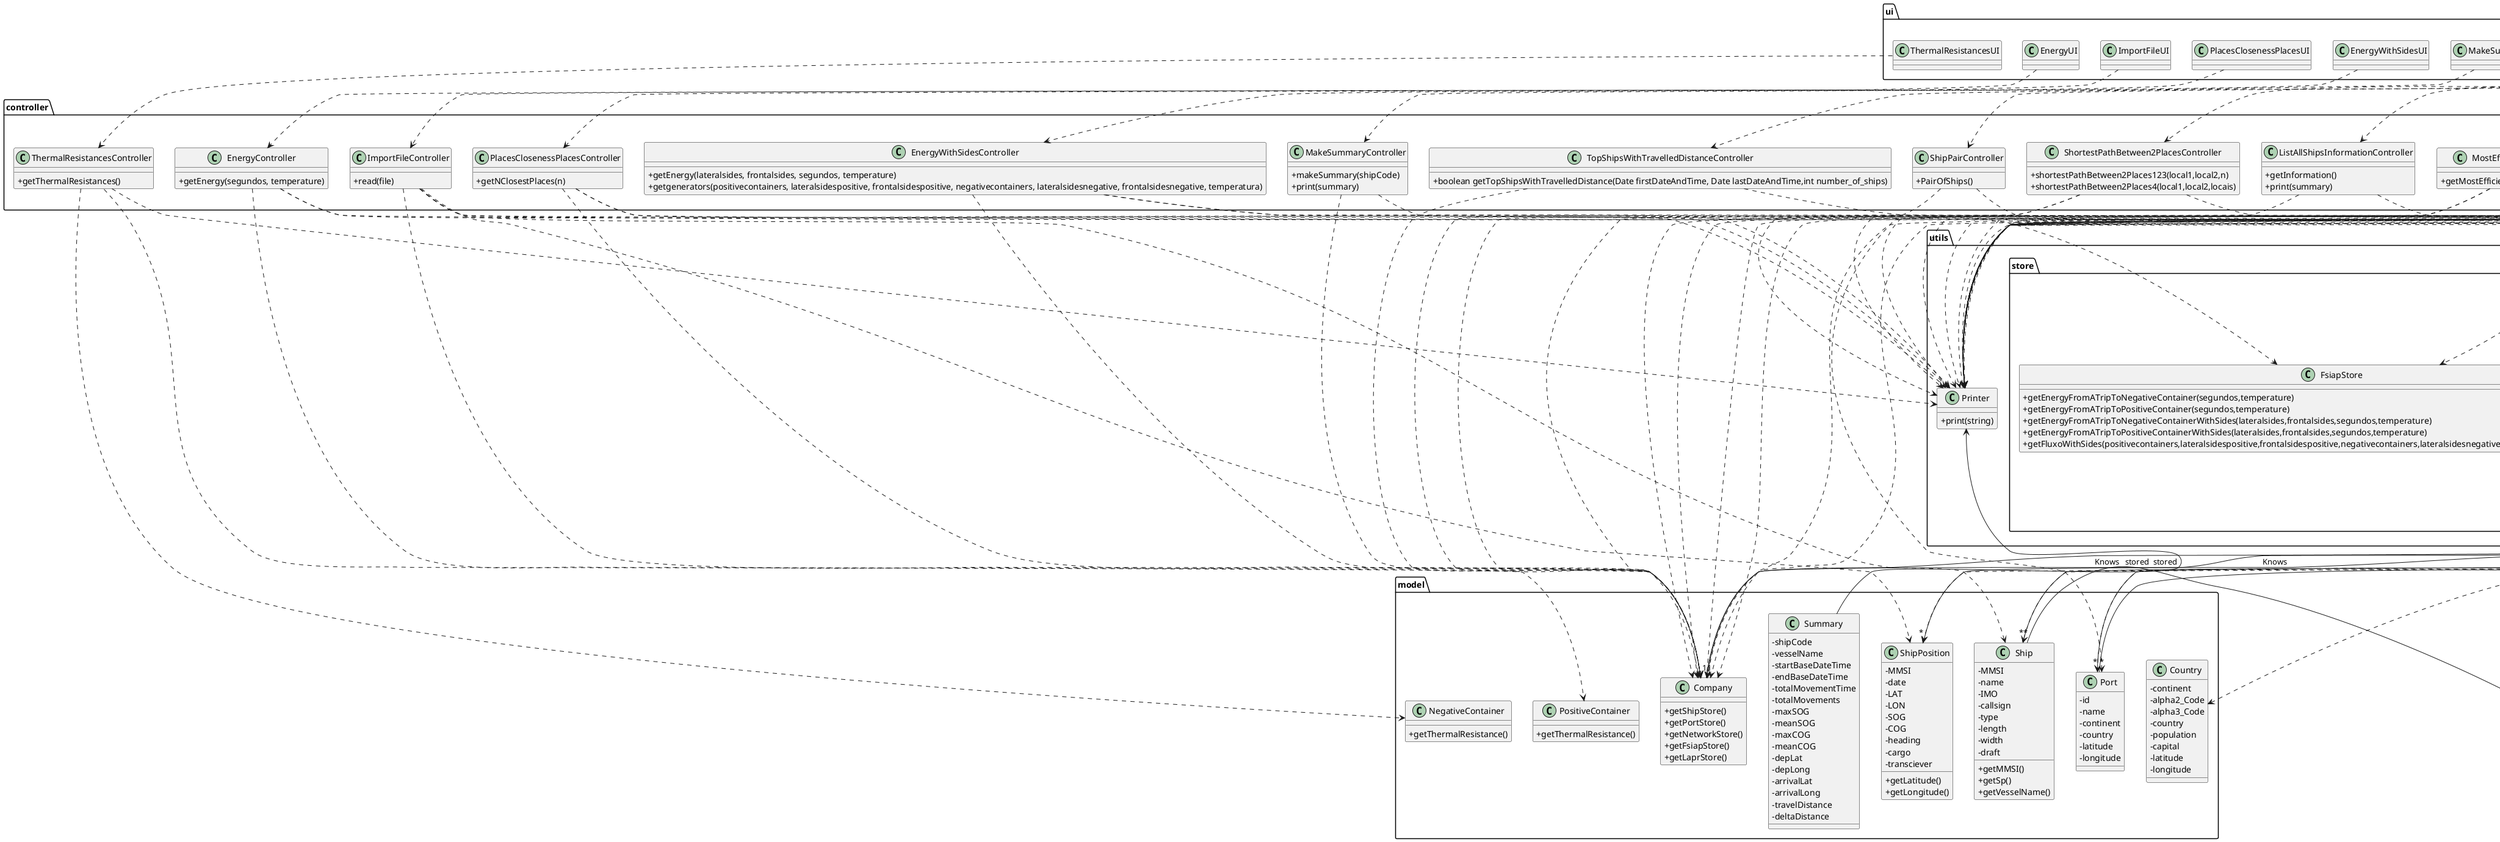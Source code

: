 @startuml
skinparam classAttributeIconSize 0

package "controller"{
class ListAllShipsInformationController{
+getInformation()
+print(summary)
}
class TopShipsWithTravelledDistanceController{
+boolean getTopShipsWithTravelledDistance(Date firstDateAndTime, Date lastDateAndTime,int number_of_ships)
}
class MakeSummaryController{
+makeSummary(shipCode)
+print(summary)
}
class MessagesOrganizedController{
+List<ShipPositionDTO> getMessagesOrganized(Date date)
+List<ShipPositionDTO> getMessagesOrganized(Date firstdate, Date lastdate)
}
class SearchShipController{
    +getShipByMMSI(mmsi)
    +getShipByIMO(imo)
    +getShipByCallSign(callSign)
}
class ImportFileController{
+read(file)
}
class ShipPairController{
    +PairOfShips()
}
class FindPortController{
+getClosestPort(callSign, dateTime)
}
class ImportPortController{
+read(file)
}
class CurrentSituationController{
+CurrentSituation(ContainerNumber,ContainerISOCode)
}
class ContainersToOffLoadController{
+getContainersToOffLoadOnNextPort(ContainerNumber,ContainerISOCode)
+printer(fileName, tringToPrint)
}
class ContainersToLoadController{
+getContainersToLoadOnNextPort(shipMMSI)
+printer(fileName, tringToPrint)
}
class CMTransportedController{
+CMTransported(year)
}
class OccupancyRateController{
+OccupancyRate(shipMMSI,cargoManifestID)
}
class OccupancyRateMomentController{
+OccupancyRateMoment(shipMMSI,moment)
}
class ShipsAvailableController{
+getShipsAvailable()
+printer(fileName, tringToPrint)
}
class PlacesClosenessPlacesController{
+getNClosestPlaces(n)
}
class FreightNetworkController{
+freightNetwork(n)
}
class ColourMapController{
+ColourMap()
}
class GetAuditTrailController{
+getAuditTrail(containerNumber, ISOCode, cargoManifestID)
+printer(fileName, stringToPrint)
}
class GetRouteOfAContainerController{
+getRouteOfAContainer(clientRegistration, containerNumber, ISOCode)
+printer(fileName, stringToPrint)
}
class WarehouseRateController{
+warehouseRate()
+printer(fileName, stringToPrint)
}
class WarehouseCapacityController{
+warehouseCapacity()
+printer(fileName, stringToPrint)
}
class ContainerCapacityController{
+containerCapacity()
+printer(fileName, stringToPrint)
}
class ShipOccupiedWarningController{
+insertCargoManifestForShip(cargomanifestid, partialid, dateload, done, portid)
}
class OccupationmapPortController{
+occupationmapPort(portId,date)
+printer(fileName, stringToPrint)
}
class ContainerSituationWarmingController{
+getContainerSituation(ContainerNumber,ContainerISOCode, RegistrationCode)
}
class ArqcpController{
+arqcp(cargomanifestId)
+printer(fileName, stringToPrint)
}
class ThermalResistancesController{
+getThermalResistances()
}
class CriticalPortController{
+getCriticalPort(n)
}
class ShortestPathBetween2PlacesController{
+shortestPathBetween2Places123(local1,local2,n)
+shortestPathBetween2Places4(local1,local2,locais)
}
class MostEfficientCircuitController{
+getMostEfficientCircuit(sourceLocation)
}
class IdleShipsController{
+idleships()
+print(fileName,stringToPrint)
}
class AvgOcuppancyRateController{
+avgOcuppancyRate(shipmmsi,startdate,enddate)
+print(fileName,stringToPrint)
}
class ShipVoyagesController{
+shipVoyages(mmsi)
+print(fileName,stringToPrint)
}
class LoadingUnloadingMapController{
+LoadingUnloadingMap(portId)
+printer(fileName, stringToPrint)
}
class EnergyController{
+getEnergy(segundos, temperature)
}
class EnergyWithSidesController{
+getEnergy(lateralsides, frontalsides, segundos, temperature)
+getgenerators(positivecontainers, lateralsidespositive, frontalsidespositive, negativecontainers, lateralsidesnegative, frontalsidesnegative, temperatura)
}
class VesselTypeController{
+getVesselType(numberOfContainers)
+print(fileName,stringToPrint)
}
class UnlandenShipcenterController{
+getCenterOfMassOfShips()
}
class AddContainersController{
+addContainers(containers)
}
class VesselSinkController{
+getVesselSink(mmsi, nContainers)
}
class InformacoesContentoresController{
+InformacoesContentores(cargomanifestId)
+printer(fileName, stringToPrint)
}
}

package "ui"{
class ListAllShipsInformationUI
class TopShipsWithTravelledDistanceUI
class MakeSummaryUI
class MessagesOrganizedUI
class SearchShipUI
class ImportFileUI
class ShipPairUI
class ImportPortUI
class FindPortUI
class CurrentSituationUI
class ContainersToOffLoadUI
class ContainersToLoadUI
class CMTransportedUI
class OccupancyRateUI
class OccupancyRateMomentUI
class ShipsAvailableUI
class PlacesClosenessPlacesUI
class FreightNetworkUI
class ColourMapUI
class GetAuditTrailUI
class GetRouteOfAContainerUI
class WarehouseRateUI
class WarehouseCapacityUI
class ContainerCapacityUI
class ShipOccupiedWarningUI
class OccupationmapPortUI
class ContainerSituationWarmingUI
class ArqcpUI
class ThermalResistancesUI
class CriticalPortUI
class ShortestPathBetween2PlacesUI
class MostEfficientCircuitUI
class IdleShipsUI
class AvgOcuppancyRateUI
class ShipVoyagesUI
class LoadingUnloadingMapUI
class EnergyUI
class EnergyWithSidesUI
class VesselTypeUI
class UnlandenShipcenterUI
class AddContainersUI
class VesselSinkUI
class InformacoesContentoresUI
}

package "model"{
class Ship{
-MMSI
-name
-IMO
-callsign
-type
-length
-width
-draft
+getMMSI()
+getSp()
+getVesselName()
}
class Company{
+getShipStore()
+getPortStore()
+getNetworkStore()
+getFsiapStore()
+getLaprStore()
}
class ShipPosition{
-MMSI
-date
-LAT
-LON
-SOG
-COG
-heading
-cargo
-transciever
+getLatitude()
+getLongitude()
}
class Summary{
-shipCode
-vesselName
-startBaseDateTime
-endBaseDateTime
-totalMovementTime
-totalMovements
-maxSOG
-meanSOG
-maxCOG
-meanCOG
-depLat
-depLong
-arrivalLat
-arrivalLong
-travelDistance
-deltaDistance
}
class Port{
-id
-name
-continent
-country
-latitude
-longitude
}
class Country{
-continent
-alpha2_Code
-alpha3_Code
-country
-population
-capital
-latitude
-longitude
}
class PositiveContainer{
+getThermalResistance()
}
class NegativeContainer{
+getThermalResistance()
}
}

package "data"{
class CurrentSituation{
+CurrentSituation(ContainerNumber,ContainerISOCode)
}
class ContainersToOffLoad{
+getContainersToOffLoadOnNextPort(ContainerNumber,shipMMSI)
}
class ContainersToLoad{
+getContainersToLoadOnNextPort(shipMMSI)
}
class CMTransported{
+avgContainers(year)
+manifestInYear(year)
}
class OccupancyRate{
+OccupancyRate(shipMMSI,cargoManifestID)
}
class OccupancyRateMoment{
+OccupancyRateMoment(shipMMSI,moment)
}
class ShipsAvailable{
+getShipsAvailable()
}
class AuditTrail{
+getAuditTrail(containerNumber, ISOCode, cargoManifestID)
}
class RouteOfContainer{
+getRouteOfAContainer(clientRegistration, containerNumber, ISOCode)
}
class WarehouseRate{
+warehouseRate(databaseConnection)
}
class WarehouseCapacity{
+warehouseCapacity(databaseConnection)
}
class ContainerCapacity{
+containerCapacity(databaseConnection)
}
class ShipOccupiedWarning{
+insertCargoManifestForShip(cargomanifestid, partialid, dateload, done, portid)
}
class OccupationmapPort{
+occupationmapPort(databaseConnection,portId,date)
}
class ContainerSituationWarming{
+getContainerSituation(ContainerNumber,ContainerISOCode, RegistrationCode)
}
class Arqcp{
+arqcp(databaseConnection,cargomanifestId)
}
class IdleShips{
+idleships(databaseConnection)
}
class AvgOcuppancyRate{
+avgOcuppancyRate(databaseConnection,shipmmsi,startdate,enddate)
}
class ShipVoyages{
+shipVoyages(databaseConnection,mmsi)
}
class LoadingUnloadingMap{
+LoadingUnloadingMap(databaseConnection,portId)
}
class InformacoesContentores{
+InformacoesContentores(databaseConnection,cargomanifestId)
}
}

package utils{
class Printer{
+print(string)
}

package store{
class ShipStore{
+String getTopShipsWithTravelledDistance(Date firstDateAndTime, Date lastDateAndTime,int number_of_ships)
+List<ShipPosition> getMessagesOrganized(Date date)
+List<ShipPositionDTO> getMessagesOrganized(Date firstdate, Date lastdate)
+pairOfShips()
-orderList()
+getShipByMMSI(MMSI)
+getTravelDistance(list)
+getDeltaDistance(list)
+String getTopShipsWithTravelledDistance(Date firstDateAndTime, Date lastDateAndTime,int number_of_ships)
+getShipByIMO(IMO)
+getShipByCallSign(callSign)
+getTotalMovementTime(startBaseDateTime, endBaseDateTime)
+getMaxSOG(list)
+getMeanSOG(list)
+getMaxCOG(list)
+getMeanCOG(list)
+getShipPositionByDate(s, dateTime)
}
class PortStore{
+savePortInKdt(port)
+getPortById(id)
+createPort(id,name,continent,country,latitude,longitude)
+getClosestPort(shipPositionLat, shipPositionLon)
}
class NetworkStore{
+getNClosestPlaces(n)
+createGraph(n)
-fillVertices(vertices,portList,countryList)
-fillArestas(arestas,vertices,portList,countryList,seaDistanceList,borderList,n,ps)
-getDistanceBetweenTwoPoints(lat1,lon1,lat2,lon2)
+colourMap()
+getCriticalPort(n);
-isNumeric(str)
-getMaxValue(list)
+shortestPathBetweenTwoLocals(local1,local2,n)
+shortestPathBetweenTwoLocals4(local1,local2,locais)
+getMostEfficientCircuit(sourceLocation)
}
class FsiapStore{
+getEnergyFromATripToNegativeContainer(segundos,temperature)
+getEnergyFromATripToPositiveContainer(segundos,temperature)
+getEnergyFromATripToNegativeContainerWithSides(lateralsides,frontalsides,segundos,temperature)
+getEnergyFromATripToPositiveContainerWithSides(lateralsides,frontalsides,segundos,temperature)
+getFluxoWithSides(positivecontainers,lateralsidespositive,frontalsidespositive,negativecontainers,lateralsidesnegative,frontalsidesnegative,temperatura)
}
class LaprStore{
+getTypeOfVessel(numberOfContainers)
+getCenterOfMassPanamax()
+getCenterOfMassNewPanamax()
+getCenterOfMassUltraLargeVessel()
+keepCenterOfMassPanamax()
+keepCenterOfMassNewPanamax()
+keepCenterOfMassUltraLargeVessel()
+addContainersMatrix(m,cm,containers)
+getTotalMass(nContainers)
+getHeight(width, length, totalMass)
+getPressure(height)
}
}
}

package "mappers"{
class ShipPositionMapper{
+toDTO(ShipPosition shipposition)
+toDTO(List<ShipPositionDTO> list)
}
class ShipMapper{
    +modelToDto(s)
}
class PortMapper{
    +modelToDto(port)
}
class AuditTrailMapper{
+toDTO(auditTrailList)
}
}

package dto{
class ShipPositionDTO{
-MMSI
-date
-LAT
-LON
-SOG
-COG
-heading
-cargo
-transciever
}
class ShipDTO{
-MMSI
-name
-IMO
-callsign
-type
-length
-width
-draft
}
class PortDTO{
-id
-name
-continent
-country
-latitude
-longitude
}
class AuditTrailDTO{
-date
-operation
-containerNumber
-containerISOCode
-cargoManifestID
-cargoManifestPartialID
-cargoManifestType
}
}

package BST{
class BST{
+findListInAnInterval(firstposition,lastposition)
+smallestElement()
+biggestElement()
+size()
+inOrder()
+findListInAnInterval(firstposition,lastposition)
}
class KDT
}


package "matrix"{
class Algorithms{
+shortestPath(grafo, obj, obj2, shortPath)
+shortestPaths(graph, vert, path, dist)
+depthFirstSearch(graph, sourceLocation, circuit)
}
class MatrixGraph{
+MatrixGraph(directed,vs,m)
+ColourMap()
}
}


ListAllShipsInformationUI .-> ListAllShipsInformationController
ListAllShipsInformationController .--> Company
ListAllShipsInformationController .--> ShipStore
Company "1"-->"1" ShipStore : Knows
Company "1"-->"1" PortStore : Knows
ShipStore "1"->"*" Ship : registers
PortStore "1"->"*" Port : registers
ShipStore "1"->"*" ShipPosition : registers
Ship "*"->"1" BST : stored
Port "*"->"1" KDT : stored
TopShipsWithTravelledDistanceUI ..> TopShipsWithTravelledDistanceController
TopShipsWithTravelledDistanceController ..> Company
TopShipsWithTravelledDistanceController ..> ShipStore
MakeSummaryUI .-> MakeSummaryController
MakeSummaryController .--> Company
MakeSummaryController .--> ShipStore
ShipStore .-> BST
Summary --> Printer
MessagesOrganizedUI ..> MessagesOrganizedController
MessagesOrganizedController ..> Company
MessagesOrganizedController ..> ShipStore
MessagesOrganizedController ..> ShipPositionMapper
SearchShipUI ..> SearchShipController
SearchShipController ..> Company
SearchShipController ..> ShipStore
SearchShipController ..> ShipMapper
ImportFileUI .-> ImportFileController
ImportFileController .--> Company
ImportFileController .-> ShipStore
ImportFileController .--> BST
ImportFileController .--> Ship
ImportFileController .--> ShipPosition
ShipPairUI ..> ShipPairController
ShipPairController ..> Company
ShipPairController ..> ShipStore
ShipPositionMapper ..> ShipPosition
ShipPositionMapper ..> ShipPositionDTO
ShipMapper ..> Ship
ShipMapper ..> ShipDTO
ImportPortUI .-> ImportPortController
ImportPortController .--> Company
ImportPortController .-> PortStore
ImportPortController .--> KDT
ImportPortController .--> Port
PortStore .-> KDT
FindPortUI ..> FindPortController
FindPortController ..> Company
FindPortController ..> PortStore
FindPortController ..> ShipStore
FindPortController ..> PortMapper
PortMapper ..> PortDTO
FindPortController ..> Printer
CurrentSituationUI ..> CurrentSituationController
CurrentSituationController ..> Printer
CurrentSituationController ..> CurrentSituation
ContainersToOffLoadUI ..> ContainersToOffLoadController
ContainersToOffLoadController ..> Printer
ContainersToOffLoadController ..> ContainersToOffLoad
ContainersToLoadUI ..> ContainersToLoadController
ContainersToLoadController ..> Printer
ContainersToLoadController ..> ContainersToLoad
CMTransportedUI ..> CMTransportedController
CMTransportedController ..> Printer
CMTransportedController ..> CMTransported
OccupancyRateUI ..> OccupancyRateController
OccupancyRateController ..> Printer
OccupancyRateController ..> OccupancyRate
OccupancyRateMomentUI ..> OccupancyRateMomentController
OccupancyRateMomentController ..> Printer
OccupancyRateMomentController ..> OccupancyRateMoment
ShipsAvailableUI ..> ShipsAvailableController
ShipsAvailableController ..> Printer
ShipsAvailableController ..> ShipsAvailable
PlacesClosenessPlacesUI ..> PlacesClosenessPlacesController
PlacesClosenessPlacesController ..> Company
PlacesClosenessPlacesController ..> NetworkStore
PlacesClosenessPlacesController ..> Printer
NetworkStore ..> Port
NetworkStore ..> Country
NetworkStore ..> Algorithms
FreightNetworkUI ..> FreightNetworkController
FreightNetworkController ..> Printer
FreightNetworkController ..> MatrixGraph
FreightNetworkController ..> NetworkStore
NetworkStore "1"->"1" MatrixGraph : creates
ColourMapUI ..> ColourMapController
ColourMapController ..> Printer
ColourMapController ..> MatrixGraph
ColourMapController ..> NetworkStore
GetAuditTrailUI ..> GetAuditTrailController
GetAuditTrailController ..> Printer
GetAuditTrailController ..> AuditTrail
GetAuditTrailController ..> AuditTrailMapper
AuditTrailMapper ..> AuditTrailDTO
GetRouteOfAContainerUI ..> GetRouteOfAContainerController
GetRouteOfAContainerController ..> Printer
GetRouteOfAContainerController ..> RouteOfContainer
WarehouseRateUI ..> WarehouseRateController
WarehouseRateController ..> Printer
WarehouseRateController ..> WarehouseRate
WarehouseCapacityUI ..> WarehouseCapacityController
WarehouseCapacityController ..> Printer
WarehouseCapacityController ..> WarehouseCapacity
ContainerCapacityUI ..> ContainerCapacityController
ContainerCapacityController ..> Printer
ContainerCapacityController ..> ContainerCapacity
ShipOccupiedWarningUI ..> ShipOccupiedWarningController
ShipOccupiedWarningController ..> Printer
ShipOccupiedWarningController ..> ShipOccupiedWarning
OccupationmapPortUI ..> OccupationmapPortController
OccupationmapPortController ..> Printer
OccupationmapPortController ..> OccupationmapPort
ContainerSituationWarmingUI ..> ContainerSituationWarmingController
ContainerSituationWarmingController ..> Printer
ContainerSituationWarmingController ..> ContainerSituationWarming
ArqcpUI ..> ArqcpController
ArqcpController ..> Printer
ArqcpController ..> Arqcp
ThermalResistancesUI ..> ThermalResistancesController
ThermalResistancesController ..> PositiveContainer
ThermalResistancesController ..> NegativeContainer
ThermalResistancesController ..> Printer
CriticalPortUI ..> CriticalPortController
CriticalPortController ..> Printer
CriticalPortController ..> NetworkStore
NetworkStore ..> Algorithms
ShortestPathBetween2PlacesUI ..> ShortestPathBetween2PlacesController
ShortestPathBetween2PlacesController ..> Company
ShortestPathBetween2PlacesController ..> NetworkStore
ShortestPathBetween2PlacesController ..> Printer
MostEfficientCircuitUI ..> MostEfficientCircuitController
MostEfficientCircuitController ..> Company
MostEfficientCircuitController ..> NetworkStore
MostEfficientCircuitController ..> Printer
NetworkStore ..> Algorithms
IdleShipsUI ..> IdleShipsController
IdleShipsController ..> Printer
IdleShipsController ..> IdleShips
AvgOcuppancyRateUI ..> AvgOcuppancyRateController
AvgOcuppancyRateController ..> Printer
AvgOcuppancyRateController ..> AvgOcuppancyRate
ShipVoyagesUI ..> ShipVoyagesController
ShipVoyagesController ..> Printer
ShipVoyagesController ..> ShipVoyages
LoadingUnloadingMapUI ..> LoadingUnloadingMapController
LoadingUnloadingMapController ..> Printer
LoadingUnloadingMapController ..> LoadingUnloadingMap
EnergyUI ..> EnergyController
EnergyController ..> Company
EnergyController ..> FsiapStore
EnergyController ..> Printer
EnergyWithSidesUI ..> EnergyWithSidesController
EnergyWithSidesController ..> Company
EnergyWithSidesController ..> FsiapStore
EnergyWithSidesController ..> Printer
VesselTypeUI ..> VesselTypeController
VesselTypeController ..> Printer
VesselTypeController ..> LaprStore
UnlandenShipcenterUI ..> UnlandenShipcenterController
UnlandenShipcenterController ..> Printer
UnlandenShipcenterController ..> LaprStore
AddContainersUI ..> AddContainersController
AddContainersController ..> Printer
AddContainersController ..> LaprStore
VesselSinkUI ..> VesselSinkController
VesselSinkController ..> Company
VesselSinkController ..> LaprStore
VesselSinkController ..> ShipStore
VesselSinkController ..> Printer
InformacoesContentoresUI ..> InformacoesContentoresController
InformacoesContentoresController ..> Printer
InformacoesContentoresController ..> InformacoesContentores

@enduml